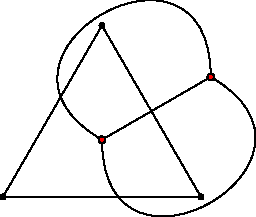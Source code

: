 /******************************************************************************
 *                                 LICENSE                                    *
 ******************************************************************************
 *  This file is part of Mathematics-and-Physics.                             *
 *                                                                            *
 *  Mathematics-and-Physics is free software: you can redistribute it and/or  *
 *  modify it under the terms of the GNU General Public License as published  *
 *  by the Free Software Foundation, either version 3 of the License, or      *
 *  (at your option) any later version.                                       *
 *                                                                            *
 *  Mathematics-and-Physics is distributed in the hope that it will be useful *
 *  but WITHOUT ANY WARRANTY; without even the implied warranty of            *
 *  MERCHANTABILITY or FITNESS FOR A PARTICULAR PURPOSE.  See the             *
 *  GNU General Public License for more details.                              *
 *                                                                            *
 *  You should have received a copy of the GNU General Public License         *
 *  along with Mathematics-and-Physics.  If not, see                          *
 *  <https://www.gnu.org/licenses/>.                                          *
 ******************************************************************************/

/*  Size of the figure.                                                       */
size(128);

/*  Coordinates for the vertices of the graph.                                */
pair V0 = expi(0.5*pi);
pair V1 = expi(3.5*pi / 3.0);
pair V2 = expi(5.5*pi / 3.0);

/*  Two points for the dual graph.                                            */
pair A = (0.0, 0.0);
pair B = scale(1.1)*expi(pi/6.0);

/*  Size of dots used to indicate points.                                     */
real rDot = 0.03;

/*  Dots for the vertices of the graph.                                       */
dot(V0);
dot(V1);
dot(V2);

/*  Draw the edges of the graph.                                              */
draw(V0 -- V1);
draw(V1 -- V2);
draw(V2 -- V0);

/*  Draw the edges of the dual graph.                                         */
draw(A -- B);
draw(A{expi(0.833*pi)} .. B{expi(1.5*pi)});
draw(A{expi(1.5*pi)} .. B{expi(0.833*pi)});

/*  Draw in the vertices of the dual graph.                                   */
filldraw(circle(A, rDot), red, black);
filldraw(circle(B, rDot), red, black);
